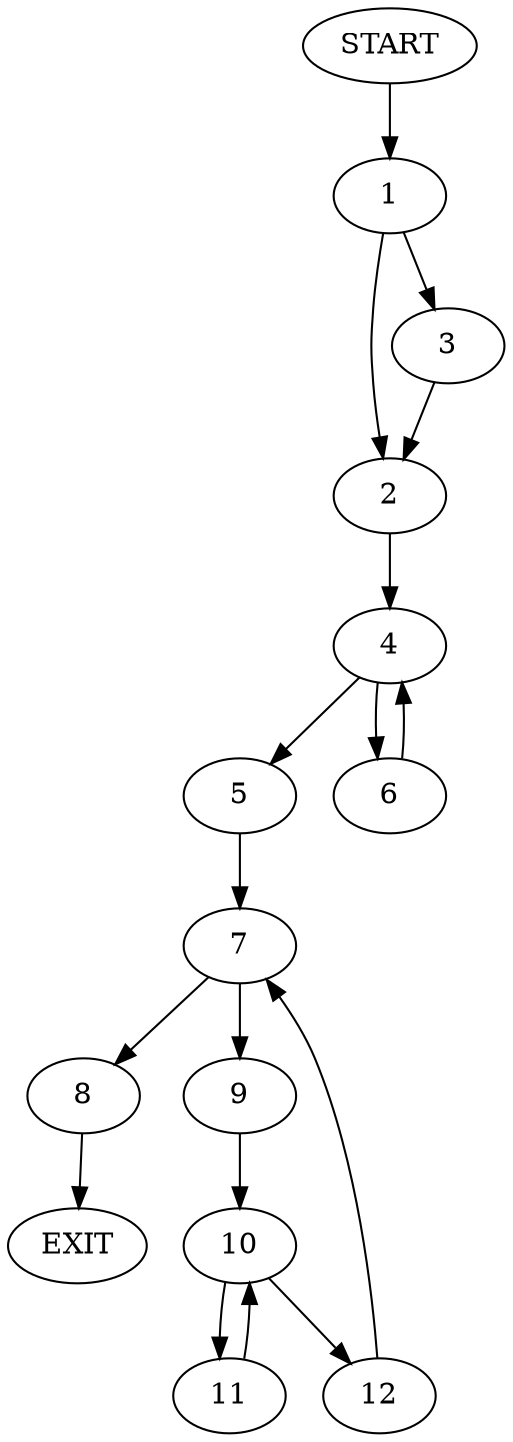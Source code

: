 digraph {
0 [label="START"]
13 [label="EXIT"]
0 -> 1
1 -> 2
1 -> 3
2 -> 4
3 -> 2
4 -> 5
4 -> 6
5 -> 7
6 -> 4
7 -> 8
7 -> 9
9 -> 10
8 -> 13
10 -> 11
10 -> 12
12 -> 7
11 -> 10
}
